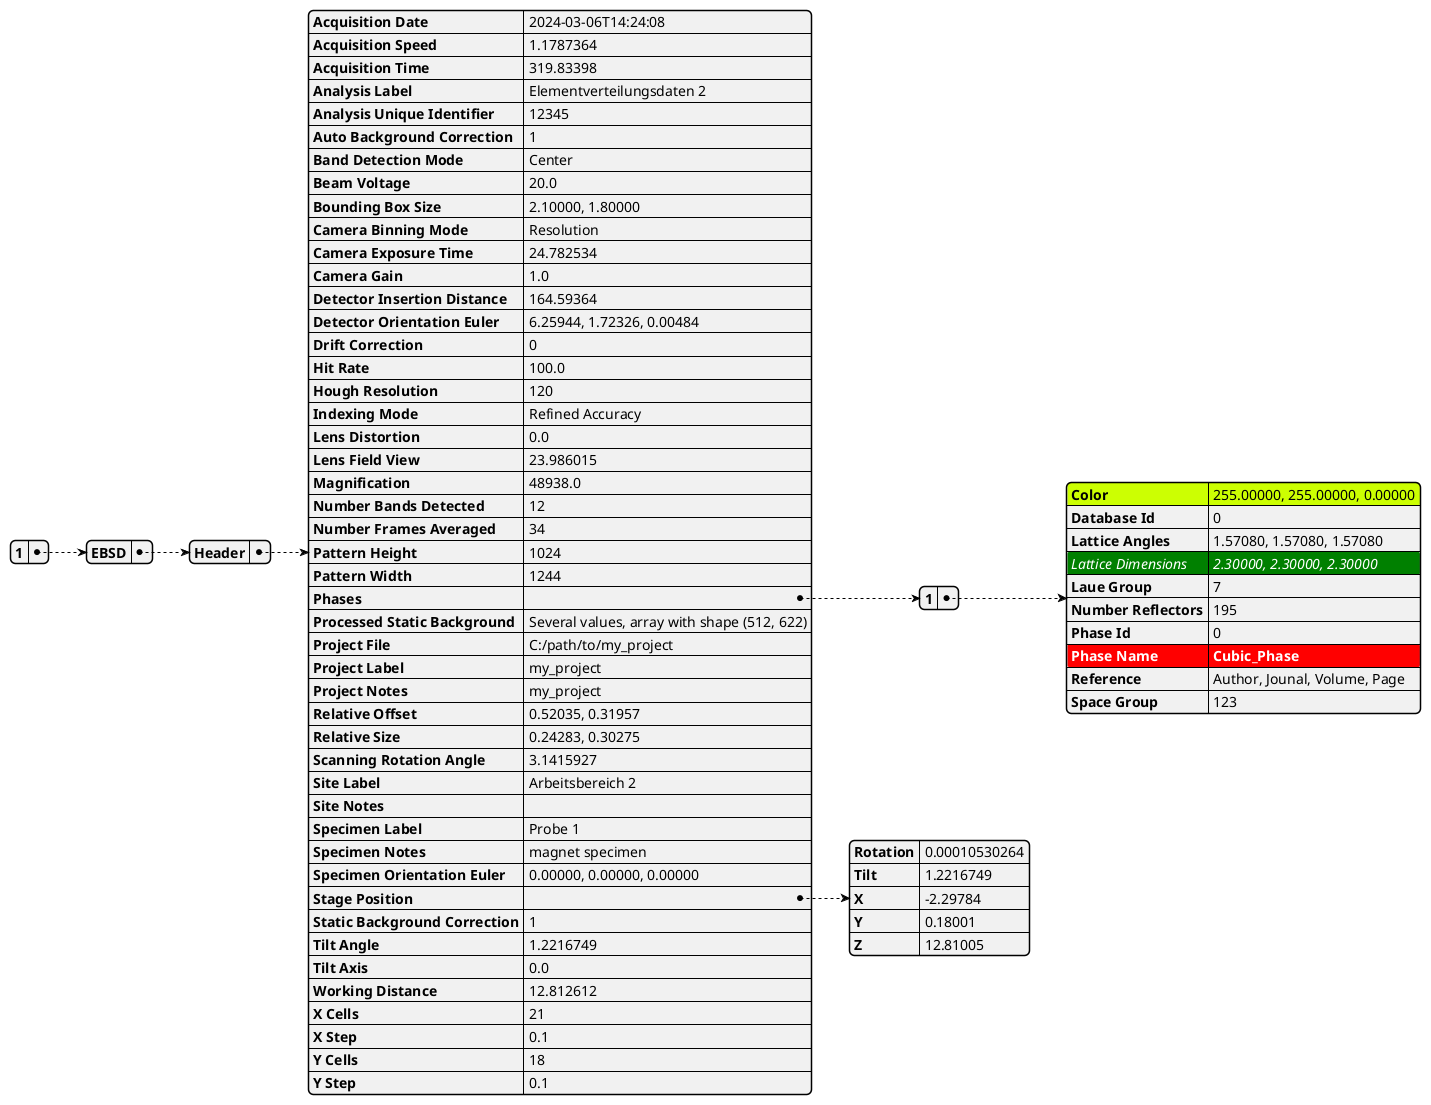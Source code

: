 @startjson
<style>
  .h1 {
    BackGroundColor green
    FontColor white
    FontStyle italic
  }
  .h2 {
    BackGroundColor red
    FontColor white
    FontStyle bold
  }
</style>
#highlight "1" / "EBSD" / "Header" / "Phases" / "1" / "Lattice Dimensions" <<h1>>
#highlight "1" / "EBSD" / "Header" / "Phases" / "1" / "Phase Name" <<h2>>
#highlight "1" / "EBSD" / "Header" / "Phases" / "1" / "Color" 
{
  "1": {
    "EBSD": {
      "Header": {
        "Acquisition Date": "2024-03-06T14:24:08",
        "Acquisition Speed": "1.1787364",
        "Acquisition Time": "319.83398",
        "Analysis Label": "Elementverteilungsdaten 2",
        "Analysis Unique Identifier": "12345",
        "Auto Background Correction": "1",
        "Band Detection Mode": "Center",
        "Beam Voltage": "20.0",
        "Bounding Box Size": "2.10000, 1.80000",
        "Camera Binning Mode": "Resolution",
        "Camera Exposure Time": "24.782534",
        "Camera Gain": "1.0",
        "Detector Insertion Distance": "164.59364",
        "Detector Orientation Euler": "6.25944, 1.72326, 0.00484",
        "Drift Correction": "0",
        "Hit Rate": "100.0",
        "Hough Resolution": "120",
        "Indexing Mode": "Refined Accuracy",
        "Lens Distortion": "0.0",
        "Lens Field View": "23.986015",
        "Magnification": "48938.0",
        "Number Bands Detected": "12",
        "Number Frames Averaged": "34",
        "Pattern Height": "1024",
        "Pattern Width": "1244",
        "Phases": {
          "1": {
            "Color": "255.00000, 255.00000, 0.00000",
            "Database Id": "0",
            "Lattice Angles": "1.57080, 1.57080, 1.57080",
            "Lattice Dimensions": "2.30000, 2.30000, 2.30000",
            "Laue Group": "7",
            "Number Reflectors": "195",
            "Phase Id": "0",
            "Phase Name": "Cubic_Phase",
            "Reference": "Author, Jounal, Volume, Page",
            "Space Group": "123"
          }
        },
        "Processed Static Background": "Several values, array with shape (512, 622)",
        "Project File": "C:/path/to/my_project",
        "Project Label": "my_project",
        "Project Notes": "my_project",
        "Relative Offset": "0.52035, 0.31957",
        "Relative Size": "0.24283, 0.30275",
        "Scanning Rotation Angle": "3.1415927",
        "Site Label": "Arbeitsbereich 2",
        "Site Notes": "",
        "Specimen Label": "Probe 1",
        "Specimen Notes": "magnet specimen",
        "Specimen Orientation Euler": "0.00000, 0.00000, 0.00000",
        "Stage Position": {
          "Rotation": "0.00010530264",
          "Tilt": "1.2216749",
          "X": "-2.29784",
          "Y": "0.18001",
          "Z": "12.81005"
        },
        "Static Background Correction": "1",
        "Tilt Angle": "1.2216749",
        "Tilt Axis": "0.0",
        "Working Distance": "12.812612",
        "X Cells": "21",
        "X Step": "0.1",
        "Y Cells": "18",
        "Y Step": "0.1"
      }
    }
  }
}
@endjson